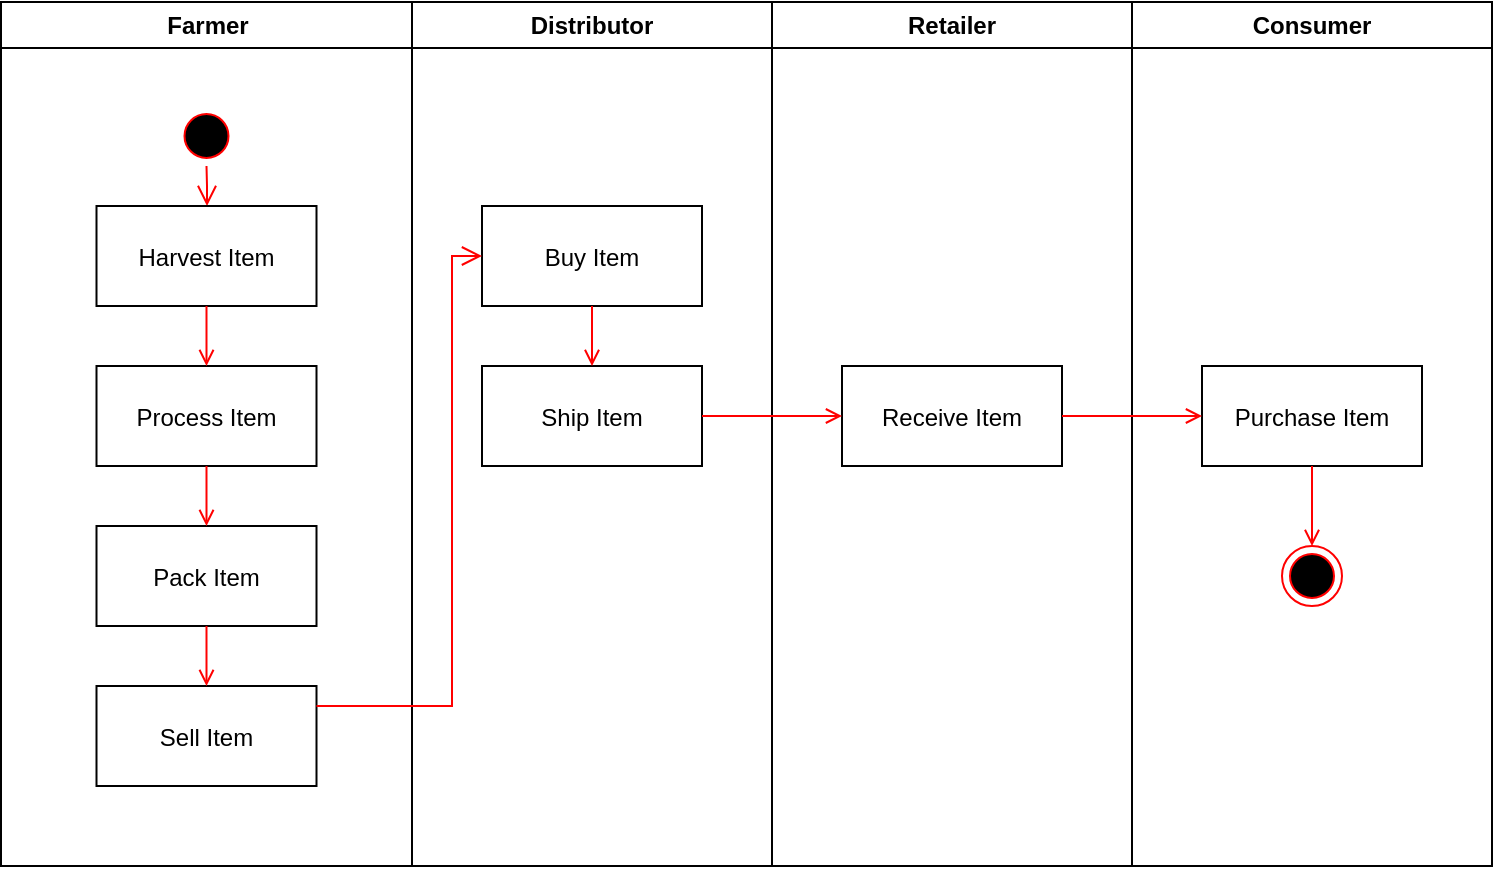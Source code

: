 <mxfile version="22.1.4" type="device">
  <diagram name="Page-1" id="e7e014a7-5840-1c2e-5031-d8a46d1fe8dd">
    <mxGraphModel dx="1434" dy="790" grid="1" gridSize="10" guides="1" tooltips="1" connect="1" arrows="1" fold="1" page="1" pageScale="1" pageWidth="1169" pageHeight="826" background="none" math="0" shadow="0">
      <root>
        <mxCell id="0" />
        <mxCell id="1" parent="0" />
        <mxCell id="2" value="Farmer" style="swimlane;whiteSpace=wrap" parent="1" vertex="1">
          <mxGeometry x="164.5" y="128" width="205.5" height="432" as="geometry" />
        </mxCell>
        <mxCell id="5" value="" style="ellipse;shape=startState;fillColor=#000000;strokeColor=#ff0000;" parent="2" vertex="1">
          <mxGeometry x="87.75" y="52" width="30" height="30" as="geometry" />
        </mxCell>
        <mxCell id="6" value="" style="edgeStyle=elbowEdgeStyle;elbow=horizontal;verticalAlign=bottom;endArrow=open;endSize=8;strokeColor=#FF0000;endFill=1;rounded=0" parent="2" source="5" target="7" edge="1">
          <mxGeometry x="100" y="40" as="geometry">
            <mxPoint x="102.75" y="110" as="targetPoint" />
          </mxGeometry>
        </mxCell>
        <mxCell id="7" value="Harvest Item" style="" parent="2" vertex="1">
          <mxGeometry x="47.75" y="102" width="110" height="50" as="geometry" />
        </mxCell>
        <mxCell id="8" value="Process Item" style="" parent="2" vertex="1">
          <mxGeometry x="47.75" y="182" width="110" height="50" as="geometry" />
        </mxCell>
        <mxCell id="9" value="" style="endArrow=open;strokeColor=#FF0000;endFill=1;rounded=0" parent="2" source="7" target="8" edge="1">
          <mxGeometry relative="1" as="geometry" />
        </mxCell>
        <mxCell id="10" value="Pack Item" style="" parent="2" vertex="1">
          <mxGeometry x="47.75" y="262" width="110" height="50" as="geometry" />
        </mxCell>
        <mxCell id="11" value="" style="endArrow=open;strokeColor=#FF0000;endFill=1;rounded=0" parent="2" source="8" target="10" edge="1">
          <mxGeometry relative="1" as="geometry" />
        </mxCell>
        <mxCell id="5b5dv4eadd2WkGE78TV6-47" value="Sell Item" style="" vertex="1" parent="2">
          <mxGeometry x="47.75" y="342" width="110" height="50" as="geometry" />
        </mxCell>
        <mxCell id="20" value="" style="endArrow=open;strokeColor=#FF0000;endFill=1;rounded=0" parent="2" source="10" target="5b5dv4eadd2WkGE78TV6-47" edge="1">
          <mxGeometry relative="1" as="geometry" />
        </mxCell>
        <mxCell id="3" value="Distributor" style="swimlane;whiteSpace=wrap" parent="1" vertex="1">
          <mxGeometry x="370" y="128" width="180" height="432" as="geometry" />
        </mxCell>
        <mxCell id="15" value="Buy Item" style="" parent="3" vertex="1">
          <mxGeometry x="35" y="102" width="110" height="50" as="geometry" />
        </mxCell>
        <mxCell id="16" value="Ship Item" style="" parent="3" vertex="1">
          <mxGeometry x="35" y="182" width="110" height="50" as="geometry" />
        </mxCell>
        <mxCell id="17" value="" style="endArrow=open;strokeColor=#FF0000;endFill=1;rounded=0" parent="3" source="15" target="16" edge="1">
          <mxGeometry relative="1" as="geometry" />
        </mxCell>
        <mxCell id="4" value="Retailer" style="swimlane;whiteSpace=wrap" parent="1" vertex="1">
          <mxGeometry x="550" y="128" width="180" height="432" as="geometry" />
        </mxCell>
        <mxCell id="18" value="Receive Item" style="" parent="4" vertex="1">
          <mxGeometry x="35" y="182" width="110" height="50" as="geometry" />
        </mxCell>
        <mxCell id="5b5dv4eadd2WkGE78TV6-41" value="Consumer" style="swimlane;whiteSpace=wrap" vertex="1" parent="1">
          <mxGeometry x="730" y="128" width="180" height="432" as="geometry" />
        </mxCell>
        <mxCell id="5b5dv4eadd2WkGE78TV6-42" value="Purchase Item" style="" vertex="1" parent="5b5dv4eadd2WkGE78TV6-41">
          <mxGeometry x="35" y="182" width="110" height="50" as="geometry" />
        </mxCell>
        <mxCell id="5b5dv4eadd2WkGE78TV6-45" value="" style="ellipse;shape=endState;fillColor=#000000;strokeColor=#ff0000" vertex="1" parent="5b5dv4eadd2WkGE78TV6-41">
          <mxGeometry x="75" y="272" width="30" height="30" as="geometry" />
        </mxCell>
        <mxCell id="5b5dv4eadd2WkGE78TV6-46" value="" style="endArrow=open;strokeColor=#FF0000;endFill=1;rounded=0" edge="1" parent="5b5dv4eadd2WkGE78TV6-41" source="5b5dv4eadd2WkGE78TV6-42" target="5b5dv4eadd2WkGE78TV6-45">
          <mxGeometry relative="1" as="geometry" />
        </mxCell>
        <mxCell id="14" value="" style="edgeStyle=elbowEdgeStyle;elbow=horizontal;verticalAlign=bottom;endArrow=open;endSize=8;strokeColor=#FF0000;endFill=1;rounded=0;" parent="1" source="5b5dv4eadd2WkGE78TV6-47" target="15" edge="1">
          <mxGeometry x="484.5" y="148" as="geometry">
            <mxPoint x="499.5" y="218" as="targetPoint" />
            <mxPoint x="519.5" y="198" as="sourcePoint" />
            <Array as="points">
              <mxPoint x="390" y="480" />
            </Array>
          </mxGeometry>
        </mxCell>
        <mxCell id="19" value="" style="endArrow=open;strokeColor=#FF0000;endFill=1;rounded=0;" parent="1" source="16" target="18" edge="1">
          <mxGeometry relative="1" as="geometry" />
        </mxCell>
        <mxCell id="5b5dv4eadd2WkGE78TV6-44" value="" style="edgeStyle=none;strokeColor=#FF0000;endArrow=open;endFill=1;rounded=0" edge="1" parent="1" target="5b5dv4eadd2WkGE78TV6-42" source="18">
          <mxGeometry width="100" height="100" relative="1" as="geometry">
            <mxPoint x="700" y="557.5" as="sourcePoint" />
            <mxPoint x="820" y="557.5" as="targetPoint" />
          </mxGeometry>
        </mxCell>
      </root>
    </mxGraphModel>
  </diagram>
</mxfile>
